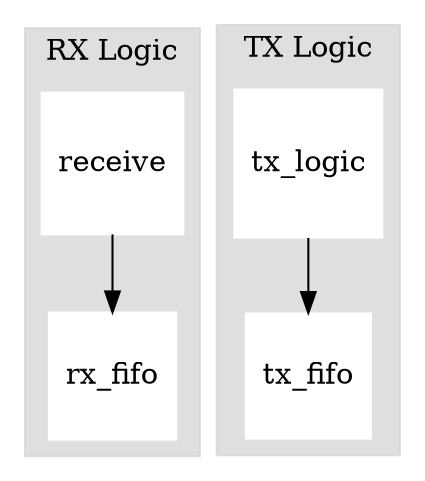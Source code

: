 digraph G {

  subgraph cluster_rx_logic {
    style=filled;
    color="#d3d3d3bc";
    node [style=filled,color=white, shape=square];
    receive;
    rx_fifo;
    label = "RX Logic";
    pos = "1!,0!";
  }

  subgraph cluster_tx_logic {
    style=filled;
    color="#d3d3d3bc";
    node [style=filled,color=white, shape=square];
    tx_logic 
    tx_fifo
    label = "TX Logic";
    pos = "2!,2!";
  }

  tx_logic->tx_fifo
  receive->rx_fifo;


}